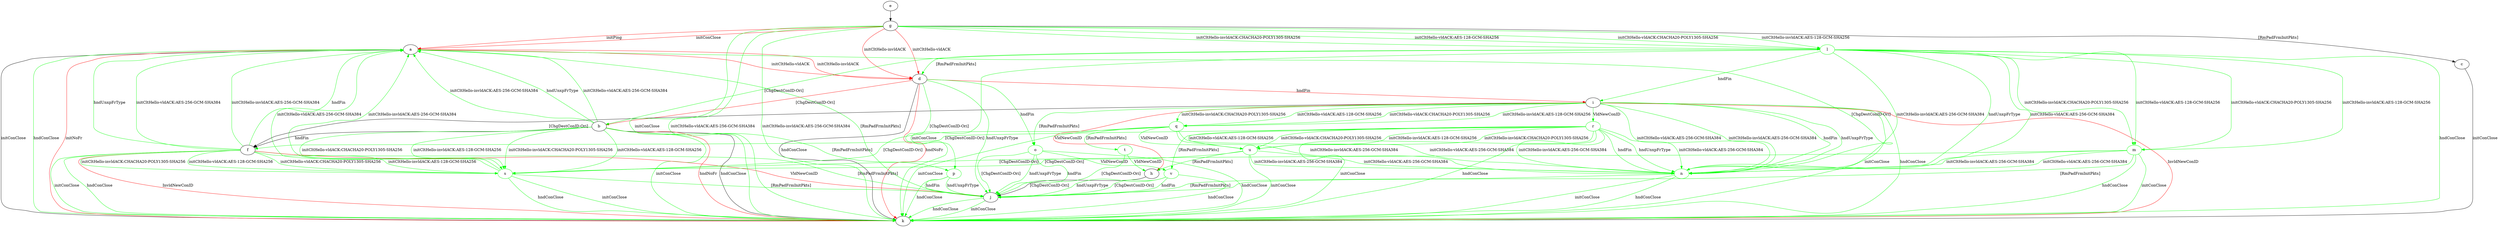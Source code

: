 digraph "" {
	a -> d	[key=0,
		color=red,
		label="initCltHello-vldACK "];
	a -> d	[key=1,
		color=red,
		label="initCltHello-invldACK "];
	a -> j	[key=0,
		color=green,
		label="[RmPadFrmInitPkts] "];
	a -> k	[key=0,
		label="initConClose "];
	a -> k	[key=1,
		color=green,
		label="hndConClose "];
	a -> k	[key=2,
		color=red,
		label="initNoFr "];
	b -> a	[key=0,
		color=green,
		label="initCltHello-vldACK:AES-256-GCM-SHA384 "];
	b -> a	[key=1,
		color=green,
		label="initCltHello-invldACK:AES-256-GCM-SHA384 "];
	b -> a	[key=2,
		color=green,
		label="hndUnxpFrType "];
	b -> f	[key=0,
		label="hndFin "];
	b -> k	[key=0,
		label="hndConClose "];
	b -> k	[key=1,
		color=green,
		label="initConClose "];
	b -> k	[key=2,
		color=red,
		label="hndNoFr "];
	p	[color=green];
	b -> p	[key=0,
		color=green,
		label="[RmPadFrmInitPkts] "];
	s	[color=green];
	b -> s	[key=0,
		color=green,
		label="initCltHello-vldACK:AES-128-GCM-SHA256 "];
	b -> s	[key=1,
		color=green,
		label="initCltHello-vldACK:CHACHA20-POLY1305-SHA256 "];
	b -> s	[key=2,
		color=green,
		label="initCltHello-invldACK:AES-128-GCM-SHA256 "];
	b -> s	[key=3,
		color=green,
		label="initCltHello-invldACK:CHACHA20-POLY1305-SHA256 "];
	c -> k	[key=0,
		label="initConClose "];
	d -> b	[key=0,
		color=red,
		label="[ChgDestConID-Ori] "];
	d -> i	[key=0,
		color=red,
		label="hndFin "];
	d -> j	[key=0,
		color=green,
		label="hndUnxpFrType "];
	d -> k	[key=0,
		label="hndConClose "];
	d -> k	[key=1,
		color=red,
		label="hndNoFr "];
	o	[color=green];
	d -> o	[key=0,
		color=green,
		label="hndFin "];
	d -> p	[key=0,
		color=green,
		label="[ChgDestConID-Ori] "];
	e -> g	[key=0];
	f -> a	[key=0,
		color=green,
		label="initCltHello-vldACK:AES-256-GCM-SHA384 "];
	f -> a	[key=1,
		color=green,
		label="initCltHello-invldACK:AES-256-GCM-SHA384 "];
	f -> a	[key=2,
		color=green,
		label="hndFin "];
	f -> a	[key=3,
		color=green,
		label="hndUnxpFrType "];
	f -> j	[key=0,
		color=green,
		label="[RmPadFrmInitPkts] "];
	f -> j	[key=1,
		color=red,
		label="VldNewConID "];
	f -> k	[key=0,
		color=green,
		label="initConClose "];
	f -> k	[key=1,
		color=green,
		label="hndConClose "];
	f -> k	[key=2,
		color=red,
		label="InvldNewConID "];
	f -> s	[key=0,
		color=green,
		label="initCltHello-vldACK:AES-128-GCM-SHA256 "];
	f -> s	[key=1,
		color=green,
		label="initCltHello-vldACK:CHACHA20-POLY1305-SHA256 "];
	f -> s	[key=2,
		color=green,
		label="initCltHello-invldACK:AES-128-GCM-SHA256 "];
	f -> s	[key=3,
		color=green,
		label="initCltHello-invldACK:CHACHA20-POLY1305-SHA256 "];
	g -> a	[key=0,
		color=red,
		label="initPing "];
	g -> a	[key=1,
		color=red,
		label="initConClose "];
	g -> c	[key=0,
		label="[RmPadFrmInitPkts] "];
	g -> d	[key=0,
		color=red,
		label="initCltHello-vldACK "];
	g -> d	[key=1,
		color=red,
		label="initCltHello-invldACK "];
	g -> k	[key=0,
		color=green,
		label="initConClose "];
	g -> k	[key=1,
		color=green,
		label="initCltHello-vldACK:AES-256-GCM-SHA384 "];
	g -> k	[key=2,
		color=green,
		label="initCltHello-invldACK:AES-256-GCM-SHA384 "];
	l	[color=green];
	g -> l	[key=0,
		color=green,
		label="initCltHello-vldACK:AES-128-GCM-SHA256 "];
	g -> l	[key=1,
		color=green,
		label="initCltHello-vldACK:CHACHA20-POLY1305-SHA256 "];
	g -> l	[key=2,
		color=green,
		label="initCltHello-invldACK:AES-128-GCM-SHA256 "];
	g -> l	[key=3,
		color=green,
		label="initCltHello-invldACK:CHACHA20-POLY1305-SHA256 "];
	h -> j	[key=0,
		label="[ChgDestConID-Ori] "];
	i -> f	[key=0,
		label="[ChgDestConID-Ori] "];
	i -> h	[key=0,
		color=red,
		label="VldNewConID "];
	i -> k	[key=0,
		color=green,
		label="initConClose "];
	i -> k	[key=1,
		color=green,
		label="hndConClose "];
	i -> k	[key=2,
		color=red,
		label="InvldNewConID "];
	n	[color=green];
	i -> n	[key=0,
		color=green,
		label="initCltHello-vldACK:AES-256-GCM-SHA384 "];
	i -> n	[key=1,
		color=green,
		label="initCltHello-invldACK:AES-256-GCM-SHA384 "];
	i -> n	[key=2,
		color=green,
		label="hndFin "];
	i -> n	[key=3,
		color=green,
		label="hndUnxpFrType "];
	i -> o	[key=0,
		color=green,
		label="[RmPadFrmInitPkts] "];
	q	[color=green];
	i -> q	[key=0,
		color=green,
		label="initCltHello-vldACK:AES-128-GCM-SHA256 "];
	i -> q	[key=1,
		color=green,
		label="initCltHello-vldACK:CHACHA20-POLY1305-SHA256 "];
	i -> q	[key=2,
		color=green,
		label="initCltHello-invldACK:AES-128-GCM-SHA256 "];
	i -> q	[key=3,
		color=green,
		label="initCltHello-invldACK:CHACHA20-POLY1305-SHA256 "];
	r	[color=green];
	i -> r	[key=0,
		color=green,
		label="VldNewConID "];
	j -> k	[key=0,
		color=green,
		label="initConClose "];
	j -> k	[key=1,
		color=green,
		label="hndConClose "];
	l -> b	[key=0,
		color=green,
		label="[ChgDestConID-Ori] "];
	l -> d	[key=0,
		color=green,
		label="[RmPadFrmInitPkts] "];
	l -> i	[key=0,
		color=green,
		label="hndFin "];
	l -> k	[key=0,
		color=green,
		label="initConClose "];
	l -> k	[key=1,
		color=green,
		label="hndConClose "];
	m	[color=green];
	l -> m	[key=0,
		color=green,
		label="initCltHello-vldACK:AES-128-GCM-SHA256 "];
	l -> m	[key=1,
		color=green,
		label="initCltHello-vldACK:CHACHA20-POLY1305-SHA256 "];
	l -> m	[key=2,
		color=green,
		label="initCltHello-invldACK:AES-128-GCM-SHA256 "];
	l -> m	[key=3,
		color=green,
		label="initCltHello-invldACK:CHACHA20-POLY1305-SHA256 "];
	l -> n	[key=0,
		color=green,
		label="initCltHello-vldACK:AES-256-GCM-SHA384 "];
	l -> n	[key=1,
		color=green,
		label="initCltHello-invldACK:AES-256-GCM-SHA384 "];
	l -> n	[key=2,
		color=green,
		label="hndUnxpFrType "];
	m -> j	[key=0,
		color=green,
		label="[RmPadFrmInitPkts] "];
	m -> k	[key=0,
		color=green,
		label="initConClose "];
	m -> k	[key=1,
		color=green,
		label="hndConClose "];
	m -> n	[key=0,
		color=green,
		label="initCltHello-vldACK:AES-256-GCM-SHA384 "];
	m -> n	[key=1,
		color=green,
		label="initCltHello-invldACK:AES-256-GCM-SHA384 "];
	m -> s	[key=0,
		color=green,
		label="[ChgDestConID-Ori] "];
	n -> a	[key=0,
		color=green,
		label="[ChgDestConID-Ori] "];
	n -> j	[key=0,
		color=green,
		label="[RmPadFrmInitPkts] "];
	n -> k	[key=0,
		color=green,
		label="initConClose "];
	n -> k	[key=1,
		color=green,
		label="hndConClose "];
	o -> j	[key=0,
		color=green,
		label="hndFin "];
	o -> j	[key=1,
		color=green,
		label="hndUnxpFrType "];
	o -> j	[key=2,
		color=green,
		label="[ChgDestConID-Ori] "];
	o -> k	[key=0,
		color=green,
		label="hndConClose "];
	v	[color=green];
	o -> v	[key=0,
		color=green,
		label="VldNewConID "];
	p -> j	[key=0,
		color=green,
		label="hndFin "];
	p -> j	[key=1,
		color=green,
		label="hndUnxpFrType "];
	p -> k	[key=0,
		color=green,
		label="hndConClose "];
	q -> k	[key=0,
		color=green,
		label="initConClose "];
	q -> n	[key=0,
		color=green,
		label="initCltHello-vldACK:AES-256-GCM-SHA384 "];
	q -> n	[key=1,
		color=green,
		label="initCltHello-invldACK:AES-256-GCM-SHA384 "];
	q -> s	[key=0,
		color=green,
		label="[ChgDestConID-Ori] "];
	t	[color=green];
	q -> t	[key=0,
		color=green,
		label="[RmPadFrmInitPkts] "];
	u	[color=green];
	q -> u	[key=0,
		color=green,
		label="VldNewConID "];
	r -> f	[key=0,
		color=green,
		label="[ChgDestConID-Ori] "];
	r -> k	[key=0,
		color=green,
		label="initConClose "];
	r -> k	[key=1,
		color=green,
		label="hndConClose "];
	r -> n	[key=0,
		color=green,
		label="initCltHello-vldACK:AES-256-GCM-SHA384 "];
	r -> n	[key=1,
		color=green,
		label="initCltHello-invldACK:AES-256-GCM-SHA384 "];
	r -> n	[key=2,
		color=green,
		label="hndFin "];
	r -> n	[key=3,
		color=green,
		label="hndUnxpFrType "];
	r -> u	[key=0,
		color=green,
		label="initCltHello-vldACK:AES-128-GCM-SHA256 "];
	r -> u	[key=1,
		color=green,
		label="initCltHello-vldACK:CHACHA20-POLY1305-SHA256 "];
	r -> u	[key=2,
		color=green,
		label="initCltHello-invldACK:AES-128-GCM-SHA256 "];
	r -> u	[key=3,
		color=green,
		label="initCltHello-invldACK:CHACHA20-POLY1305-SHA256 "];
	r -> v	[key=0,
		color=green,
		label="[RmPadFrmInitPkts] "];
	s -> a	[key=0,
		color=green,
		label="initCltHello-vldACK:AES-256-GCM-SHA384 "];
	s -> a	[key=1,
		color=green,
		label="initCltHello-invldACK:AES-256-GCM-SHA384 "];
	s -> j	[key=0,
		color=green,
		label="[RmPadFrmInitPkts] "];
	s -> k	[key=0,
		color=green,
		label="initConClose "];
	s -> k	[key=1,
		color=green,
		label="hndConClose "];
	t -> h	[key=0,
		color=green,
		label="VldNewConID "];
	t -> j	[key=0,
		color=green,
		label="[ChgDestConID-Ori] "];
	u -> h	[key=0,
		color=green,
		label="[RmPadFrmInitPkts] "];
	u -> k	[key=0,
		color=green,
		label="initConClose "];
	u -> n	[key=0,
		color=green,
		label="initCltHello-vldACK:AES-256-GCM-SHA384 "];
	u -> n	[key=1,
		color=green,
		label="initCltHello-invldACK:AES-256-GCM-SHA384 "];
	u -> s	[key=0,
		color=green,
		label="[ChgDestConID-Ori] "];
	v -> j	[key=0,
		color=green,
		label="hndFin "];
	v -> j	[key=1,
		color=green,
		label="hndUnxpFrType "];
	v -> j	[key=2,
		color=green,
		label="[ChgDestConID-Ori] "];
	v -> k	[key=0,
		color=green,
		label="hndConClose "];
}
